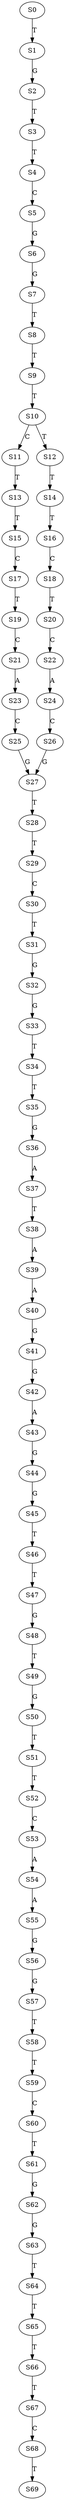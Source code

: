 strict digraph  {
	S0 -> S1 [ label = T ];
	S1 -> S2 [ label = G ];
	S2 -> S3 [ label = T ];
	S3 -> S4 [ label = T ];
	S4 -> S5 [ label = C ];
	S5 -> S6 [ label = G ];
	S6 -> S7 [ label = G ];
	S7 -> S8 [ label = T ];
	S8 -> S9 [ label = T ];
	S9 -> S10 [ label = T ];
	S10 -> S11 [ label = C ];
	S10 -> S12 [ label = T ];
	S11 -> S13 [ label = T ];
	S12 -> S14 [ label = T ];
	S13 -> S15 [ label = T ];
	S14 -> S16 [ label = T ];
	S15 -> S17 [ label = C ];
	S16 -> S18 [ label = C ];
	S17 -> S19 [ label = T ];
	S18 -> S20 [ label = T ];
	S19 -> S21 [ label = C ];
	S20 -> S22 [ label = C ];
	S21 -> S23 [ label = A ];
	S22 -> S24 [ label = A ];
	S23 -> S25 [ label = C ];
	S24 -> S26 [ label = C ];
	S25 -> S27 [ label = G ];
	S26 -> S27 [ label = G ];
	S27 -> S28 [ label = T ];
	S28 -> S29 [ label = T ];
	S29 -> S30 [ label = C ];
	S30 -> S31 [ label = T ];
	S31 -> S32 [ label = G ];
	S32 -> S33 [ label = G ];
	S33 -> S34 [ label = T ];
	S34 -> S35 [ label = T ];
	S35 -> S36 [ label = G ];
	S36 -> S37 [ label = A ];
	S37 -> S38 [ label = T ];
	S38 -> S39 [ label = A ];
	S39 -> S40 [ label = A ];
	S40 -> S41 [ label = G ];
	S41 -> S42 [ label = G ];
	S42 -> S43 [ label = A ];
	S43 -> S44 [ label = G ];
	S44 -> S45 [ label = G ];
	S45 -> S46 [ label = T ];
	S46 -> S47 [ label = T ];
	S47 -> S48 [ label = G ];
	S48 -> S49 [ label = T ];
	S49 -> S50 [ label = G ];
	S50 -> S51 [ label = T ];
	S51 -> S52 [ label = T ];
	S52 -> S53 [ label = C ];
	S53 -> S54 [ label = A ];
	S54 -> S55 [ label = A ];
	S55 -> S56 [ label = G ];
	S56 -> S57 [ label = G ];
	S57 -> S58 [ label = T ];
	S58 -> S59 [ label = T ];
	S59 -> S60 [ label = C ];
	S60 -> S61 [ label = T ];
	S61 -> S62 [ label = G ];
	S62 -> S63 [ label = G ];
	S63 -> S64 [ label = T ];
	S64 -> S65 [ label = T ];
	S65 -> S66 [ label = T ];
	S66 -> S67 [ label = T ];
	S67 -> S68 [ label = C ];
	S68 -> S69 [ label = T ];
}
